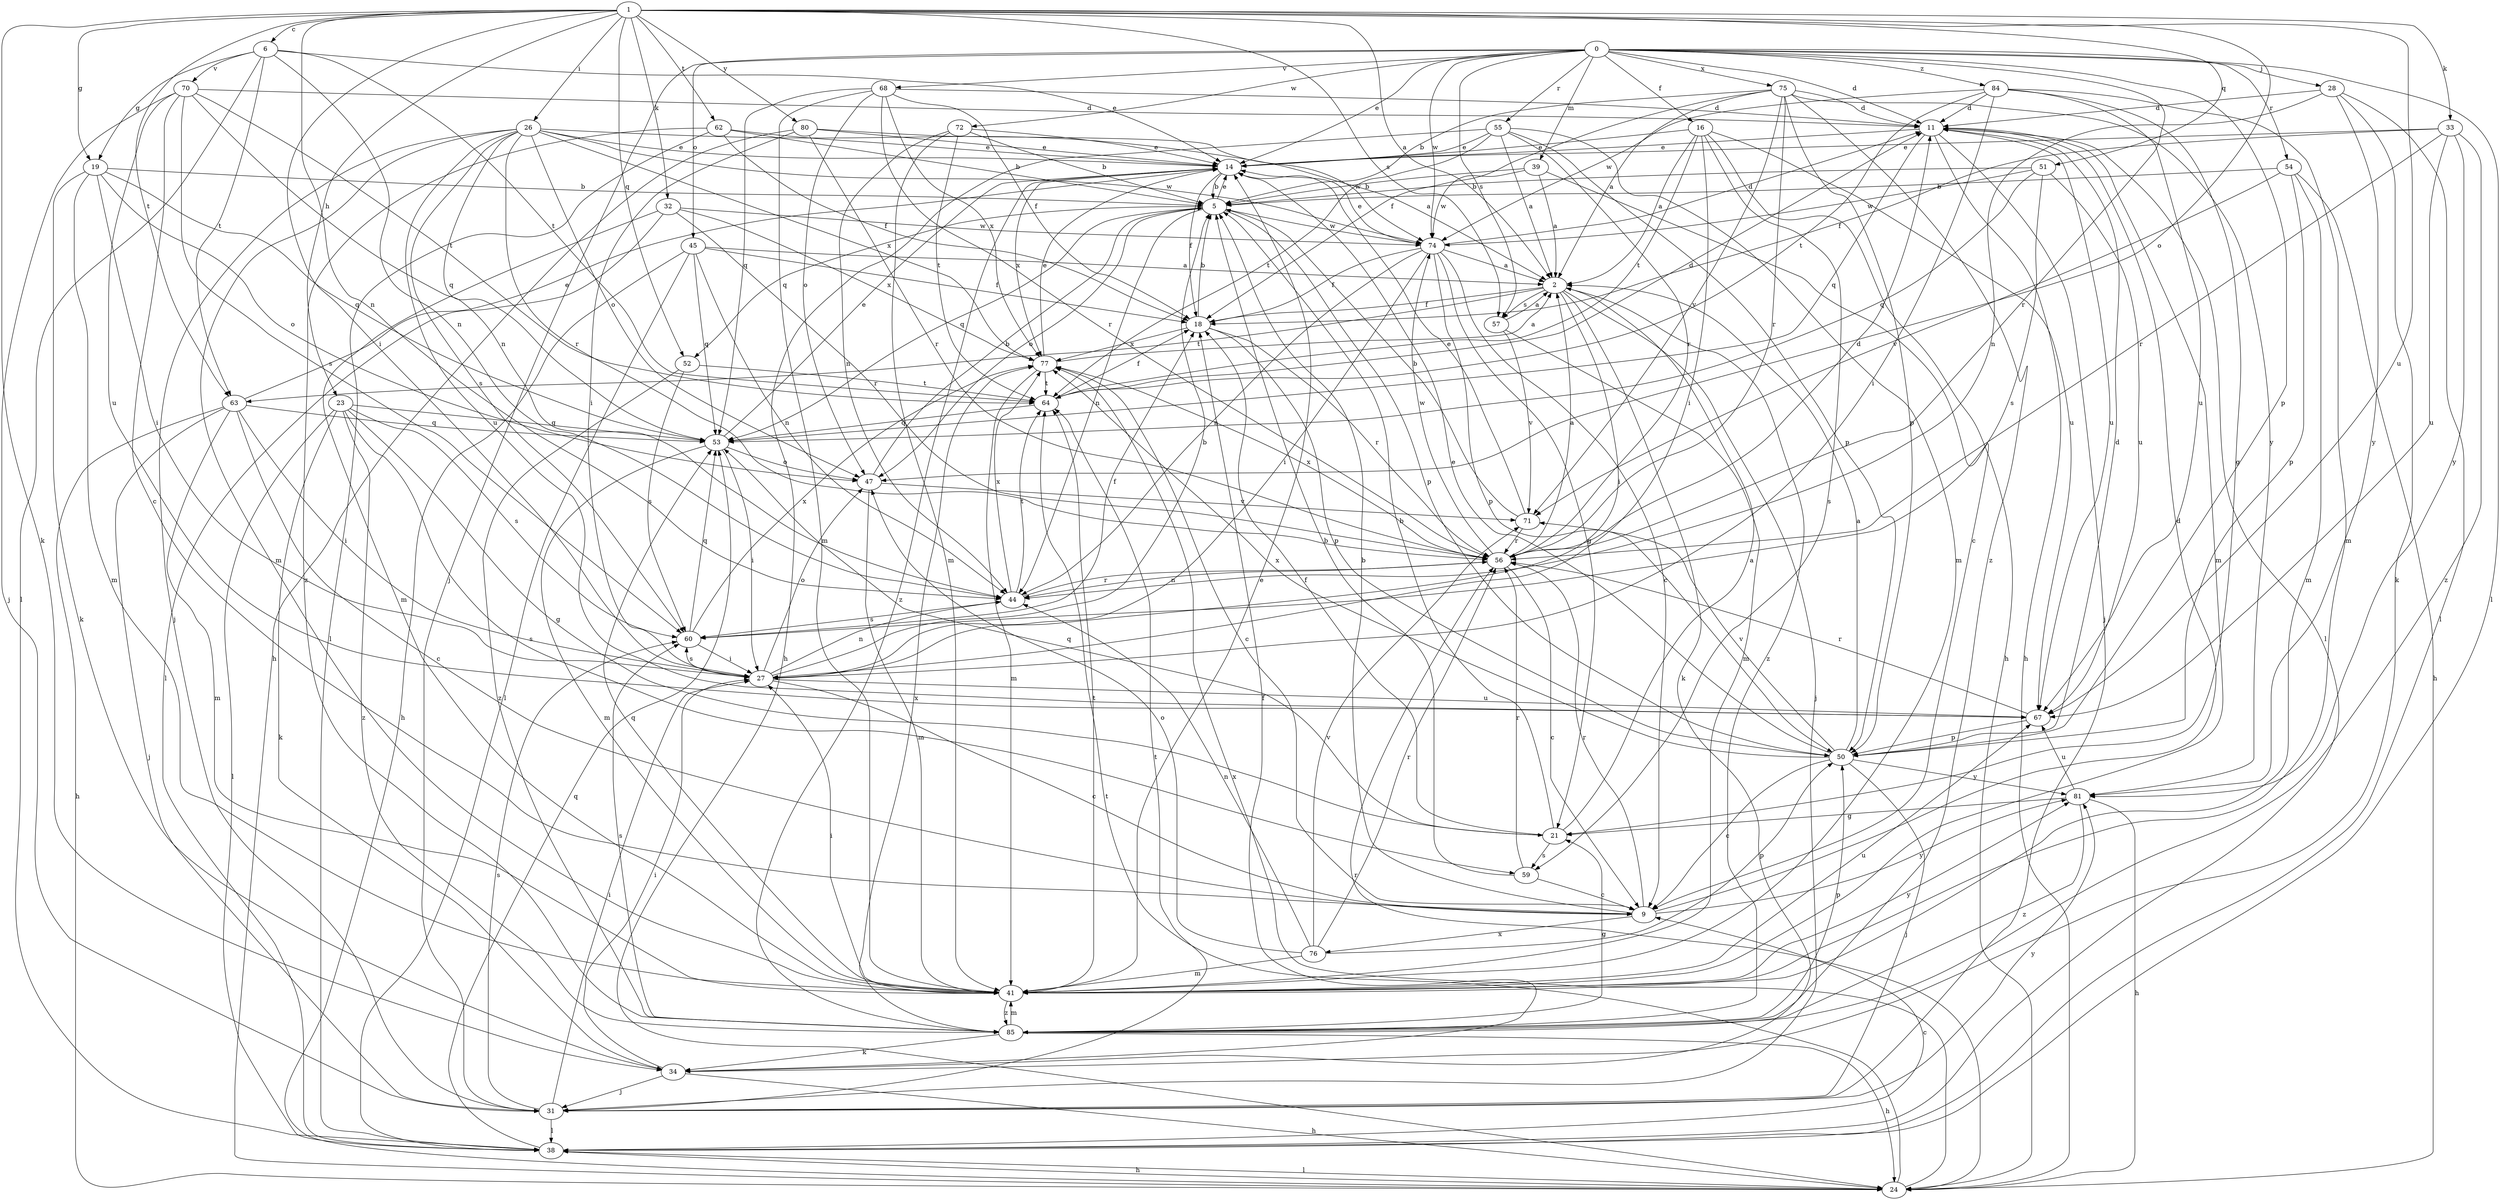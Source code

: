 strict digraph  {
0;
1;
2;
5;
6;
9;
11;
14;
16;
18;
19;
21;
23;
24;
26;
27;
28;
31;
32;
33;
34;
38;
39;
41;
44;
45;
47;
50;
51;
52;
53;
54;
55;
56;
57;
59;
60;
62;
63;
64;
67;
68;
70;
71;
72;
74;
75;
76;
77;
80;
81;
84;
85;
0 -> 11  [label=d];
0 -> 14  [label=e];
0 -> 16  [label=f];
0 -> 28  [label=j];
0 -> 31  [label=j];
0 -> 38  [label=l];
0 -> 39  [label=m];
0 -> 45  [label=o];
0 -> 50  [label=p];
0 -> 54  [label=r];
0 -> 55  [label=r];
0 -> 56  [label=r];
0 -> 57  [label=s];
0 -> 68  [label=v];
0 -> 72  [label=w];
0 -> 74  [label=w];
0 -> 75  [label=x];
0 -> 84  [label=z];
1 -> 2  [label=a];
1 -> 6  [label=c];
1 -> 19  [label=g];
1 -> 23  [label=h];
1 -> 26  [label=i];
1 -> 27  [label=i];
1 -> 32  [label=k];
1 -> 33  [label=k];
1 -> 34  [label=k];
1 -> 44  [label=n];
1 -> 47  [label=o];
1 -> 51  [label=q];
1 -> 52  [label=q];
1 -> 57  [label=s];
1 -> 62  [label=t];
1 -> 63  [label=t];
1 -> 67  [label=u];
1 -> 80  [label=y];
2 -> 18  [label=f];
2 -> 27  [label=i];
2 -> 31  [label=j];
2 -> 34  [label=k];
2 -> 57  [label=s];
2 -> 63  [label=t];
2 -> 85  [label=z];
5 -> 14  [label=e];
5 -> 44  [label=n];
5 -> 47  [label=o];
5 -> 50  [label=p];
5 -> 52  [label=q];
5 -> 53  [label=q];
5 -> 74  [label=w];
6 -> 14  [label=e];
6 -> 19  [label=g];
6 -> 38  [label=l];
6 -> 44  [label=n];
6 -> 63  [label=t];
6 -> 64  [label=t];
6 -> 70  [label=v];
9 -> 5  [label=b];
9 -> 11  [label=d];
9 -> 56  [label=r];
9 -> 76  [label=x];
9 -> 81  [label=y];
11 -> 14  [label=e];
11 -> 24  [label=h];
11 -> 31  [label=j];
11 -> 38  [label=l];
11 -> 41  [label=m];
11 -> 53  [label=q];
11 -> 67  [label=u];
14 -> 5  [label=b];
14 -> 18  [label=f];
14 -> 77  [label=x];
14 -> 85  [label=z];
16 -> 2  [label=a];
16 -> 14  [label=e];
16 -> 24  [label=h];
16 -> 27  [label=i];
16 -> 59  [label=s];
16 -> 64  [label=t];
16 -> 67  [label=u];
18 -> 5  [label=b];
18 -> 50  [label=p];
18 -> 56  [label=r];
18 -> 77  [label=x];
19 -> 5  [label=b];
19 -> 27  [label=i];
19 -> 34  [label=k];
19 -> 41  [label=m];
19 -> 47  [label=o];
19 -> 53  [label=q];
21 -> 2  [label=a];
21 -> 5  [label=b];
21 -> 18  [label=f];
21 -> 53  [label=q];
21 -> 59  [label=s];
23 -> 21  [label=g];
23 -> 34  [label=k];
23 -> 38  [label=l];
23 -> 53  [label=q];
23 -> 59  [label=s];
23 -> 60  [label=s];
23 -> 85  [label=z];
24 -> 38  [label=l];
24 -> 56  [label=r];
24 -> 64  [label=t];
24 -> 77  [label=x];
26 -> 2  [label=a];
26 -> 14  [label=e];
26 -> 31  [label=j];
26 -> 41  [label=m];
26 -> 47  [label=o];
26 -> 53  [label=q];
26 -> 56  [label=r];
26 -> 60  [label=s];
26 -> 67  [label=u];
26 -> 74  [label=w];
26 -> 77  [label=x];
27 -> 5  [label=b];
27 -> 9  [label=c];
27 -> 44  [label=n];
27 -> 47  [label=o];
27 -> 60  [label=s];
27 -> 67  [label=u];
28 -> 11  [label=d];
28 -> 34  [label=k];
28 -> 38  [label=l];
28 -> 44  [label=n];
28 -> 81  [label=y];
31 -> 27  [label=i];
31 -> 38  [label=l];
31 -> 60  [label=s];
31 -> 64  [label=t];
31 -> 81  [label=y];
32 -> 38  [label=l];
32 -> 41  [label=m];
32 -> 56  [label=r];
32 -> 74  [label=w];
32 -> 77  [label=x];
33 -> 14  [label=e];
33 -> 18  [label=f];
33 -> 56  [label=r];
33 -> 67  [label=u];
33 -> 81  [label=y];
33 -> 85  [label=z];
34 -> 18  [label=f];
34 -> 24  [label=h];
34 -> 27  [label=i];
34 -> 31  [label=j];
38 -> 9  [label=c];
38 -> 24  [label=h];
38 -> 53  [label=q];
39 -> 2  [label=a];
39 -> 5  [label=b];
39 -> 9  [label=c];
39 -> 74  [label=w];
41 -> 14  [label=e];
41 -> 27  [label=i];
41 -> 53  [label=q];
41 -> 64  [label=t];
41 -> 67  [label=u];
41 -> 81  [label=y];
41 -> 85  [label=z];
44 -> 56  [label=r];
44 -> 60  [label=s];
44 -> 64  [label=t];
44 -> 77  [label=x];
45 -> 2  [label=a];
45 -> 18  [label=f];
45 -> 24  [label=h];
45 -> 38  [label=l];
45 -> 44  [label=n];
45 -> 53  [label=q];
47 -> 5  [label=b];
47 -> 41  [label=m];
47 -> 71  [label=v];
50 -> 2  [label=a];
50 -> 9  [label=c];
50 -> 11  [label=d];
50 -> 14  [label=e];
50 -> 31  [label=j];
50 -> 71  [label=v];
50 -> 77  [label=x];
50 -> 81  [label=y];
51 -> 5  [label=b];
51 -> 53  [label=q];
51 -> 60  [label=s];
51 -> 67  [label=u];
51 -> 74  [label=w];
52 -> 60  [label=s];
52 -> 64  [label=t];
52 -> 85  [label=z];
53 -> 14  [label=e];
53 -> 27  [label=i];
53 -> 41  [label=m];
53 -> 47  [label=o];
54 -> 5  [label=b];
54 -> 24  [label=h];
54 -> 41  [label=m];
54 -> 50  [label=p];
54 -> 71  [label=v];
55 -> 2  [label=a];
55 -> 14  [label=e];
55 -> 24  [label=h];
55 -> 41  [label=m];
55 -> 50  [label=p];
55 -> 56  [label=r];
55 -> 64  [label=t];
56 -> 2  [label=a];
56 -> 9  [label=c];
56 -> 11  [label=d];
56 -> 44  [label=n];
56 -> 74  [label=w];
56 -> 77  [label=x];
57 -> 2  [label=a];
57 -> 41  [label=m];
57 -> 71  [label=v];
59 -> 5  [label=b];
59 -> 9  [label=c];
59 -> 56  [label=r];
60 -> 18  [label=f];
60 -> 27  [label=i];
60 -> 53  [label=q];
60 -> 77  [label=x];
62 -> 5  [label=b];
62 -> 14  [label=e];
62 -> 18  [label=f];
62 -> 38  [label=l];
62 -> 85  [label=z];
63 -> 9  [label=c];
63 -> 14  [label=e];
63 -> 24  [label=h];
63 -> 27  [label=i];
63 -> 31  [label=j];
63 -> 41  [label=m];
63 -> 53  [label=q];
64 -> 11  [label=d];
64 -> 18  [label=f];
64 -> 53  [label=q];
67 -> 50  [label=p];
67 -> 56  [label=r];
68 -> 11  [label=d];
68 -> 18  [label=f];
68 -> 41  [label=m];
68 -> 47  [label=o];
68 -> 53  [label=q];
68 -> 56  [label=r];
68 -> 77  [label=x];
70 -> 9  [label=c];
70 -> 11  [label=d];
70 -> 31  [label=j];
70 -> 44  [label=n];
70 -> 60  [label=s];
70 -> 64  [label=t];
70 -> 67  [label=u];
71 -> 5  [label=b];
71 -> 14  [label=e];
71 -> 56  [label=r];
72 -> 5  [label=b];
72 -> 14  [label=e];
72 -> 41  [label=m];
72 -> 44  [label=n];
72 -> 64  [label=t];
74 -> 2  [label=a];
74 -> 9  [label=c];
74 -> 11  [label=d];
74 -> 14  [label=e];
74 -> 18  [label=f];
74 -> 21  [label=g];
74 -> 27  [label=i];
74 -> 44  [label=n];
74 -> 50  [label=p];
75 -> 2  [label=a];
75 -> 5  [label=b];
75 -> 11  [label=d];
75 -> 18  [label=f];
75 -> 50  [label=p];
75 -> 56  [label=r];
75 -> 71  [label=v];
75 -> 81  [label=y];
75 -> 85  [label=z];
76 -> 41  [label=m];
76 -> 44  [label=n];
76 -> 47  [label=o];
76 -> 50  [label=p];
76 -> 56  [label=r];
76 -> 71  [label=v];
77 -> 2  [label=a];
77 -> 9  [label=c];
77 -> 14  [label=e];
77 -> 41  [label=m];
77 -> 64  [label=t];
80 -> 14  [label=e];
80 -> 24  [label=h];
80 -> 27  [label=i];
80 -> 56  [label=r];
80 -> 74  [label=w];
81 -> 21  [label=g];
81 -> 24  [label=h];
81 -> 67  [label=u];
81 -> 85  [label=z];
84 -> 11  [label=d];
84 -> 21  [label=g];
84 -> 27  [label=i];
84 -> 41  [label=m];
84 -> 64  [label=t];
84 -> 67  [label=u];
84 -> 74  [label=w];
85 -> 21  [label=g];
85 -> 24  [label=h];
85 -> 34  [label=k];
85 -> 41  [label=m];
85 -> 50  [label=p];
85 -> 60  [label=s];
85 -> 77  [label=x];
}
